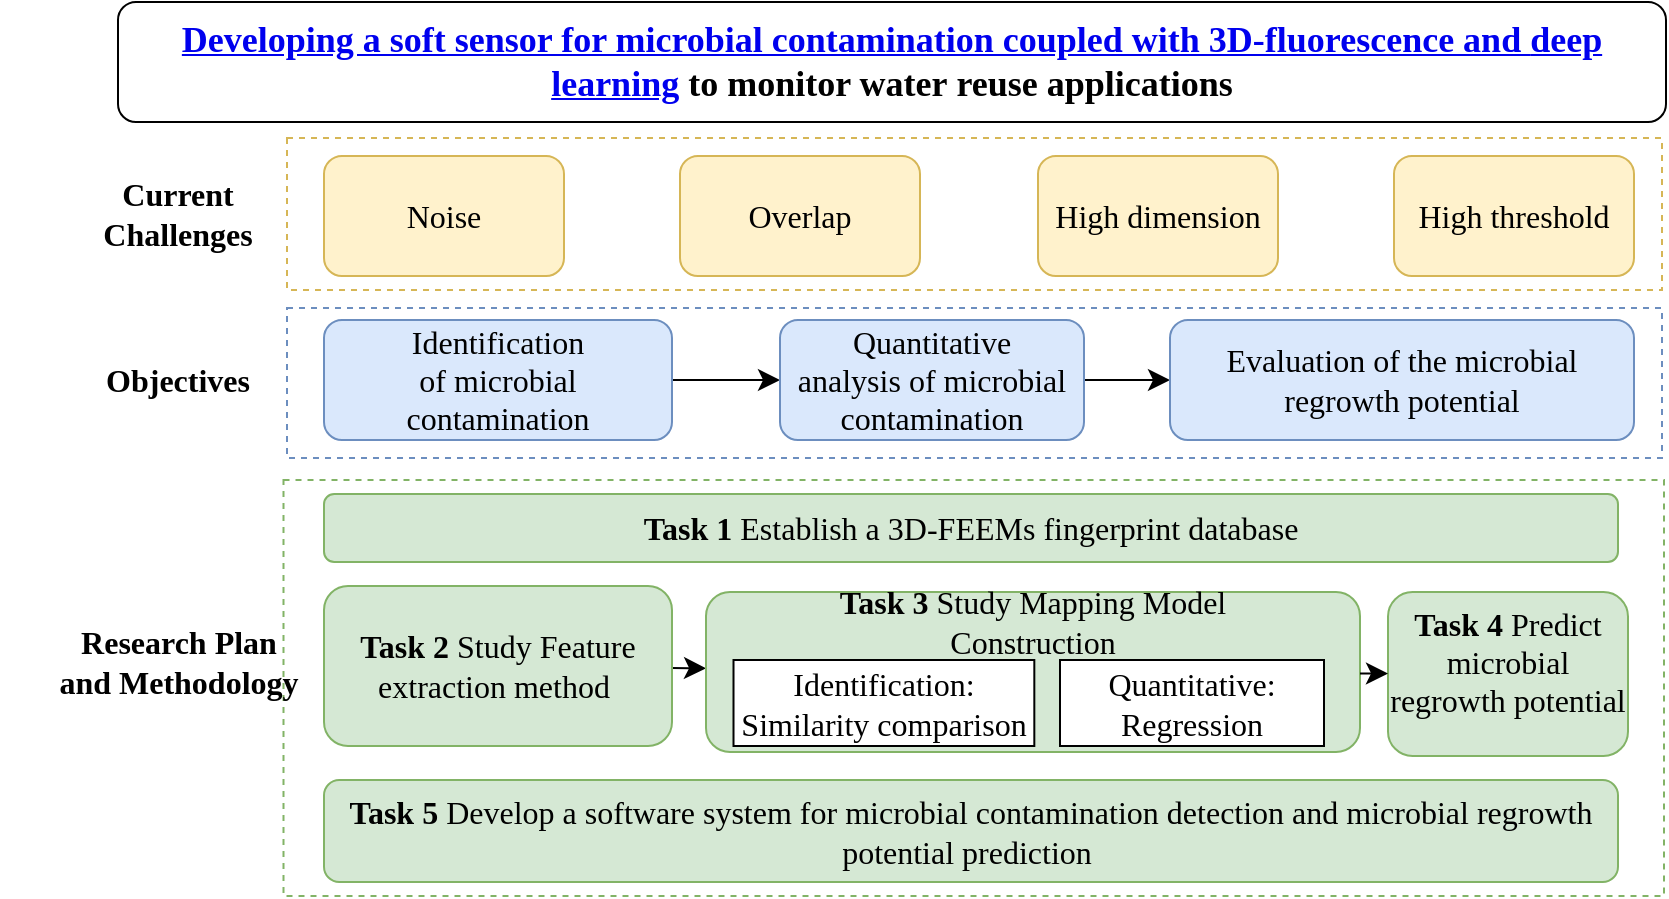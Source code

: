 <mxfile version="23.0.2" type="github">
  <diagram name="第 1 页" id="z8eI_ewDGcZsHXTTSjY8">
    <mxGraphModel dx="1450" dy="1007" grid="0" gridSize="10" guides="1" tooltips="1" connect="1" arrows="1" fold="1" page="0" pageScale="1" pageWidth="827" pageHeight="1169" math="0" shadow="0">
      <root>
        <mxCell id="0" />
        <mxCell id="1" parent="0" />
        <mxCell id="Wu0rOCcyRxzjaYJ3d4_N-25" value="" style="rounded=0;whiteSpace=wrap;html=1;fontSize=16;fillStyle=zigzag-line;fillColor=none;dashed=1;strokeColor=#D6B656;strokeWidth=1;" vertex="1" parent="1">
          <mxGeometry x="-105.5" y="19" width="687.5" height="76" as="geometry" />
        </mxCell>
        <mxCell id="Wu0rOCcyRxzjaYJ3d4_N-26" value="" style="rounded=0;whiteSpace=wrap;html=1;fontSize=16;fillStyle=zigzag-line;fillColor=none;dashed=1;strokeColor=#6C8EBF;strokeWidth=1;fontFamily=Times New Roman;" vertex="1" parent="1">
          <mxGeometry x="-105.5" y="104" width="687.5" height="75" as="geometry" />
        </mxCell>
        <mxCell id="Wu0rOCcyRxzjaYJ3d4_N-27" value="" style="rounded=0;whiteSpace=wrap;html=1;fontSize=16;fillStyle=zigzag-line;fillColor=none;dashed=1;strokeColor=#82B366;strokeWidth=1;fontFamily=Times New Roman;" vertex="1" parent="1">
          <mxGeometry x="-107.25" y="190" width="690.25" height="208" as="geometry" />
        </mxCell>
        <mxCell id="Wu0rOCcyRxzjaYJ3d4_N-1" value="Noise" style="rounded=1;whiteSpace=wrap;html=1;fontSize=16;fillColor=#fff2cc;strokeColor=#d6b656;fontFamily=Times New Roman;" vertex="1" parent="1">
          <mxGeometry x="-87" y="28" width="120" height="60" as="geometry" />
        </mxCell>
        <mxCell id="Wu0rOCcyRxzjaYJ3d4_N-2" value="Current&lt;br&gt;Challenges" style="text;html=1;strokeColor=none;fillColor=none;align=center;verticalAlign=middle;whiteSpace=wrap;rounded=0;fontSize=16;fontStyle=1;fontFamily=Times New Roman;" vertex="1" parent="1">
          <mxGeometry x="-190" y="42" width="60" height="30" as="geometry" />
        </mxCell>
        <mxCell id="Wu0rOCcyRxzjaYJ3d4_N-3" value="Objectives" style="text;html=1;strokeColor=none;fillColor=none;align=center;verticalAlign=middle;whiteSpace=wrap;rounded=0;fontSize=16;fontStyle=1;fontFamily=Times New Roman;" vertex="1" parent="1">
          <mxGeometry x="-190" y="125" width="60" height="30" as="geometry" />
        </mxCell>
        <mxCell id="Wu0rOCcyRxzjaYJ3d4_N-4" value="Research&amp;nbsp;Plan &lt;br&gt;and Methodology" style="text;html=1;strokeColor=none;fillColor=none;align=center;verticalAlign=middle;whiteSpace=wrap;rounded=0;fontSize=16;fontStyle=1;fontFamily=Times New Roman;" vertex="1" parent="1">
          <mxGeometry x="-248.5" y="266" width="177" height="30" as="geometry" />
        </mxCell>
        <mxCell id="Wu0rOCcyRxzjaYJ3d4_N-5" value="Overlap" style="rounded=1;whiteSpace=wrap;html=1;fontSize=16;fillColor=#fff2cc;strokeColor=#d6b656;fontFamily=Times New Roman;" vertex="1" parent="1">
          <mxGeometry x="91" y="28" width="120" height="60" as="geometry" />
        </mxCell>
        <mxCell id="Wu0rOCcyRxzjaYJ3d4_N-6" value="High dimension" style="rounded=1;whiteSpace=wrap;html=1;fontSize=16;fillColor=#fff2cc;strokeColor=#d6b656;fontFamily=Times New Roman;" vertex="1" parent="1">
          <mxGeometry x="270" y="28" width="120" height="60" as="geometry" />
        </mxCell>
        <mxCell id="Wu0rOCcyRxzjaYJ3d4_N-7" value="High threshold" style="rounded=1;whiteSpace=wrap;html=1;fontSize=16;fillColor=#fff2cc;strokeColor=#d6b656;fontFamily=Times New Roman;" vertex="1" parent="1">
          <mxGeometry x="448" y="28" width="120" height="60" as="geometry" />
        </mxCell>
        <mxCell id="Wu0rOCcyRxzjaYJ3d4_N-12" value="" style="edgeStyle=none;curved=1;rounded=0;orthogonalLoop=1;jettySize=auto;html=1;fontSize=12;startSize=8;endSize=8;fontFamily=Times New Roman;" edge="1" parent="1" source="Wu0rOCcyRxzjaYJ3d4_N-10" target="Wu0rOCcyRxzjaYJ3d4_N-11">
          <mxGeometry relative="1" as="geometry" />
        </mxCell>
        <mxCell id="Wu0rOCcyRxzjaYJ3d4_N-10" value="Identification&lt;br&gt;of microbial contamination" style="rounded=1;whiteSpace=wrap;html=1;fontSize=16;fillColor=#dae8fc;strokeColor=#6c8ebf;fontFamily=Times New Roman;" vertex="1" parent="1">
          <mxGeometry x="-87" y="110" width="174" height="60" as="geometry" />
        </mxCell>
        <mxCell id="Wu0rOCcyRxzjaYJ3d4_N-14" value="" style="edgeStyle=none;curved=1;rounded=0;orthogonalLoop=1;jettySize=auto;html=1;fontSize=12;startSize=8;endSize=8;fontFamily=Times New Roman;" edge="1" parent="1" source="Wu0rOCcyRxzjaYJ3d4_N-11" target="Wu0rOCcyRxzjaYJ3d4_N-13">
          <mxGeometry relative="1" as="geometry" />
        </mxCell>
        <mxCell id="Wu0rOCcyRxzjaYJ3d4_N-11" value="Quantitative&lt;br&gt;analysis of microbial contamination" style="whiteSpace=wrap;html=1;fontSize=16;rounded=1;fillColor=#dae8fc;strokeColor=#6c8ebf;fontFamily=Times New Roman;" vertex="1" parent="1">
          <mxGeometry x="141" y="110" width="152" height="60" as="geometry" />
        </mxCell>
        <mxCell id="Wu0rOCcyRxzjaYJ3d4_N-13" value="Evaluation&amp;nbsp;of the microbial regrowth potential" style="whiteSpace=wrap;html=1;fontSize=16;rounded=1;fillColor=#dae8fc;strokeColor=#6c8ebf;fontFamily=Times New Roman;" vertex="1" parent="1">
          <mxGeometry x="336" y="110" width="232" height="60" as="geometry" />
        </mxCell>
        <mxCell id="Wu0rOCcyRxzjaYJ3d4_N-15" value="&lt;b&gt;Task 1 &lt;/b&gt;Establish&amp;nbsp;a &lt;span style=&quot;font-size: 12pt;&quot; lang=&quot;EN-US&quot;&gt;3D-FEEMs &lt;/span&gt;&lt;span style=&quot;font-size:12.0pt;font-family:&lt;br/&gt;&amp;quot;Times New Roman&amp;quot;,serif;mso-fareast-font-family:PMingLiU;mso-font-kerning:1.0pt;&lt;br/&gt;mso-ansi-language:EN-US;mso-fareast-language:ZH-TW;mso-bidi-language:AR-SA&quot; lang=&quot;EN-US&quot;&gt;fingerprint database&lt;/span&gt;" style="rounded=1;whiteSpace=wrap;html=1;fontSize=16;fillColor=#d5e8d4;strokeColor=#82b366;fontFamily=Times New Roman;" vertex="1" parent="1">
          <mxGeometry x="-87" y="197" width="647" height="34" as="geometry" />
        </mxCell>
        <mxCell id="Wu0rOCcyRxzjaYJ3d4_N-18" value="" style="edgeStyle=none;curved=1;rounded=0;orthogonalLoop=1;jettySize=auto;html=1;fontSize=12;startSize=8;endSize=8;fontFamily=Times New Roman;" edge="1" parent="1" source="Wu0rOCcyRxzjaYJ3d4_N-16" target="Wu0rOCcyRxzjaYJ3d4_N-17">
          <mxGeometry relative="1" as="geometry" />
        </mxCell>
        <mxCell id="Wu0rOCcyRxzjaYJ3d4_N-16" value="&lt;b style=&quot;border-color: var(--border-color);&quot;&gt;Task 2 &lt;/b&gt;&lt;span style=&quot;border-color: var(--border-color);&quot;&gt;Study&amp;nbsp;&lt;/span&gt;Feature extraction method&amp;nbsp;" style="rounded=1;whiteSpace=wrap;html=1;fontSize=16;verticalAlign=middle;fillColor=#d5e8d4;strokeColor=#82b366;fontFamily=Times New Roman;" vertex="1" parent="1">
          <mxGeometry x="-87" y="243" width="174" height="80" as="geometry" />
        </mxCell>
        <mxCell id="Wu0rOCcyRxzjaYJ3d4_N-24" value="&lt;b&gt;Task 5 &lt;/b&gt;Develop a software system for microbial contamination detection and microbial&amp;nbsp;regrowth potential prediction&amp;nbsp;" style="rounded=1;whiteSpace=wrap;html=1;fontSize=16;fillColor=#d5e8d4;strokeColor=#82b366;fontFamily=Times New Roman;" vertex="1" parent="1">
          <mxGeometry x="-87" y="340" width="647" height="51" as="geometry" />
        </mxCell>
        <mxCell id="Wu0rOCcyRxzjaYJ3d4_N-29" value="&lt;font style=&quot;font-size: 18px;&quot; face=&quot;Times New Roman&quot;&gt;&lt;a style=&quot;border-color: var(--border-color); text-align: left;&quot; name=&quot;OLE_LINK8&quot;&gt;&lt;b style=&quot;border-color: var(--border-color);&quot;&gt;Developing a soft&amp;nbsp;sensor for microbial contamination coupled with 3D-fluorescence and&amp;nbsp;&lt;/b&gt;&lt;/a&gt;&lt;a style=&quot;border-color: var(--border-color); text-align: left;&quot; name=&quot;OLE_LINK13&quot;&gt;&lt;b style=&quot;border-color: var(--border-color);&quot;&gt;deep learning&lt;/b&gt;&lt;/a&gt;&lt;span style=&quot;border-color: var(--border-color); text-align: left;&quot;&gt;&lt;b style=&quot;border-color: var(--border-color);&quot;&gt;&lt;span style=&quot;border-color: var(--border-color);&quot; lang=&quot;EN-US&quot;&gt;&amp;nbsp;&lt;/span&gt;&lt;/b&gt;&lt;/span&gt;&lt;b style=&quot;border-color: var(--border-color); text-align: left;&quot;&gt;&lt;span style=&quot;border-color: var(--border-color);&quot; lang=&quot;EN-US&quot;&gt;to monitor water&amp;nbsp;reuse applications&lt;/span&gt;&lt;/b&gt;&lt;/font&gt;" style="rounded=1;whiteSpace=wrap;html=1;fontSize=16;" vertex="1" parent="1">
          <mxGeometry x="-190" y="-49" width="774" height="60" as="geometry" />
        </mxCell>
        <mxCell id="Wu0rOCcyRxzjaYJ3d4_N-32" value="" style="group" vertex="1" connectable="0" parent="1">
          <mxGeometry x="104" y="246" width="354" height="80" as="geometry" />
        </mxCell>
        <mxCell id="Wu0rOCcyRxzjaYJ3d4_N-17" value="" style="whiteSpace=wrap;html=1;fontSize=16;rounded=1;verticalAlign=top;fillColor=#d5e8d4;strokeColor=#82b366;fontFamily=Times New Roman;" vertex="1" parent="Wu0rOCcyRxzjaYJ3d4_N-32">
          <mxGeometry width="327" height="80" as="geometry" />
        </mxCell>
        <mxCell id="Wu0rOCcyRxzjaYJ3d4_N-20" value="&lt;b style=&quot;border-color: var(--border-color);&quot;&gt;Task 3&amp;nbsp;&lt;/b&gt;&lt;span style=&quot;border-color: var(--border-color);&quot;&gt;Study&amp;nbsp;&lt;/span&gt;Mapping Model Construction" style="text;html=1;strokeColor=none;fillColor=none;align=center;verticalAlign=middle;whiteSpace=wrap;rounded=0;fontSize=16;fontFamily=Times New Roman;" vertex="1" parent="Wu0rOCcyRxzjaYJ3d4_N-32">
          <mxGeometry x="42.906" width="241.197" height="30" as="geometry" />
        </mxCell>
        <mxCell id="Wu0rOCcyRxzjaYJ3d4_N-21" value="Identification: Similarity&amp;nbsp;comparison" style="rounded=0;whiteSpace=wrap;html=1;fontSize=16;fontFamily=Times New Roman;" vertex="1" parent="Wu0rOCcyRxzjaYJ3d4_N-32">
          <mxGeometry x="13.756" y="34" width="150.404" height="43" as="geometry" />
        </mxCell>
        <mxCell id="Wu0rOCcyRxzjaYJ3d4_N-22" value="Quantitative: &lt;br&gt;Regression" style="rounded=0;whiteSpace=wrap;html=1;fontSize=16;fontFamily=Times New Roman;" vertex="1" parent="Wu0rOCcyRxzjaYJ3d4_N-32">
          <mxGeometry x="177" y="34" width="132" height="43" as="geometry" />
        </mxCell>
        <mxCell id="Wu0rOCcyRxzjaYJ3d4_N-33" value="&lt;b&gt;Task 4&amp;nbsp;&lt;/b&gt;Predict&lt;br/&gt;microbial regrowth potential" style="whiteSpace=wrap;html=1;fontSize=16;fontFamily=Times New Roman;verticalAlign=top;fillColor=#d5e8d4;strokeColor=#82b366;rounded=1;" vertex="1" parent="1">
          <mxGeometry x="445" y="246" width="120" height="82" as="geometry" />
        </mxCell>
        <mxCell id="Wu0rOCcyRxzjaYJ3d4_N-34" value="" style="edgeStyle=none;curved=1;rounded=0;orthogonalLoop=1;jettySize=auto;html=1;fontSize=12;startSize=8;endSize=8;" edge="1" parent="1" source="Wu0rOCcyRxzjaYJ3d4_N-17" target="Wu0rOCcyRxzjaYJ3d4_N-33">
          <mxGeometry relative="1" as="geometry" />
        </mxCell>
      </root>
    </mxGraphModel>
  </diagram>
</mxfile>
